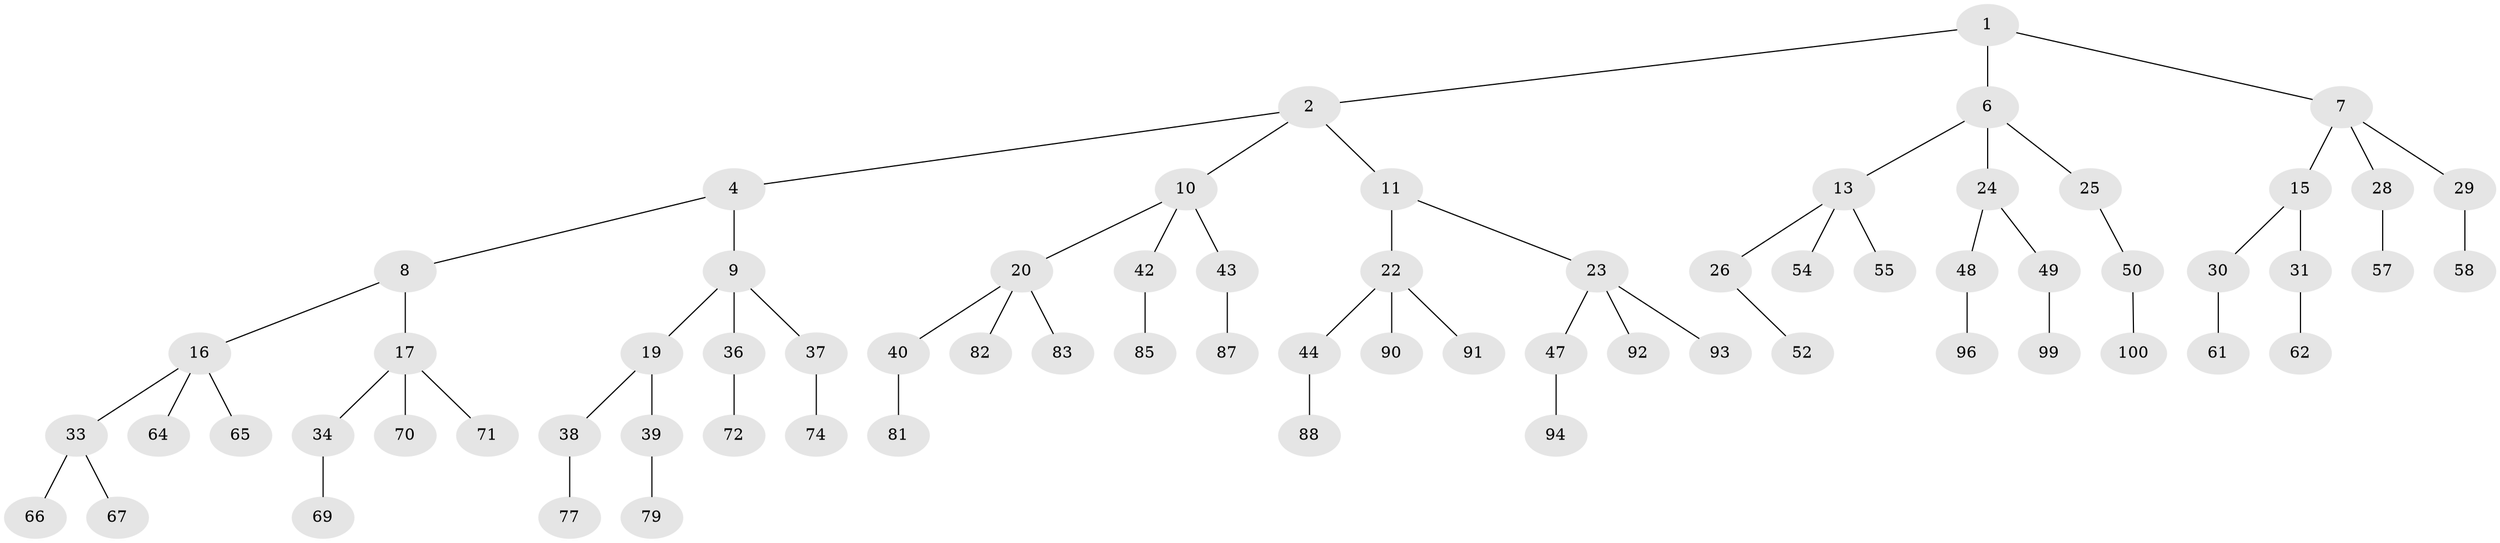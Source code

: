 // original degree distribution, {2: 0.02, 3: 0.48, 1: 0.5}
// Generated by graph-tools (version 1.1) at 2025/38/02/21/25 10:38:56]
// undirected, 70 vertices, 69 edges
graph export_dot {
graph [start="1"]
  node [color=gray90,style=filled];
  1 [super="+3"];
  2 [latent=1,super="+5"];
  4 [latent=0.5];
  6 [latent=0.5,super="+12"];
  7 [latent=0.5,super="+14"];
  8 [latent=0.333333];
  9 [latent=0.333333,super="+18"];
  10 [latent=0.333333,super="+21"];
  11 [latent=0.333333];
  13 [latent=0.333333,super="+27"];
  15 [latent=0.333333];
  16 [latent=0.25,super="+32"];
  17 [latent=0.25,super="+35"];
  19 [latent=0.25];
  20 [latent=0.25,super="+41"];
  22 [latent=0.25,super="+45"];
  23 [latent=0.25,super="+46"];
  24 [latent=0.25];
  25 [latent=0.25,super="+51"];
  26 [latent=0.25,super="+53"];
  28 [latent=0.25,super="+56"];
  29 [latent=0.25,super="+59"];
  30 [latent=0.25,super="+60"];
  31 [latent=0.25,super="+63"];
  33 [latent=0.2];
  34 [latent=0.2,super="+68"];
  36 [latent=0.2,super="+73"];
  37 [latent=0.2,super="+75"];
  38 [latent=0.2,super="+76"];
  39 [latent=0.2,super="+78"];
  40 [latent=0.2,super="+80"];
  42 [latent=0.2,super="+84"];
  43 [latent=0.2,super="+86"];
  44 [latent=0.2,super="+89"];
  47 [latent=0.2,super="+95"];
  48 [latent=0.2,super="+97"];
  49 [latent=0.2,super="+98"];
  50 [latent=0.2];
  52 [latent=0.2];
  54 [latent=0.2];
  55 [latent=0.2];
  57 [latent=0.2];
  58 [latent=0.2];
  61 [latent=0.2];
  62 [latent=0.2];
  64 [latent=0.166667];
  65 [latent=0.166667];
  66 [latent=0.166667];
  67 [latent=0.166667];
  69 [latent=0.166667];
  70 [latent=0.166667];
  71 [latent=0.166667];
  72 [latent=0.166667];
  74 [latent=0.166667];
  77 [latent=0.166667];
  79 [latent=0.166667];
  81 [latent=0.166667];
  82 [latent=0.166667];
  83 [latent=0.166667];
  85 [latent=0.166667];
  87 [latent=0.166667];
  88 [latent=0.166667];
  90 [latent=0.166667];
  91 [latent=0.166667];
  92 [latent=0.166667];
  93 [latent=0.166667];
  94 [latent=0.166667];
  96 [latent=0.166667];
  99 [latent=0.166667];
  100 [latent=0.166667];
  1 -- 2;
  1 -- 6;
  1 -- 7;
  2 -- 4;
  2 -- 11;
  2 -- 10;
  4 -- 8;
  4 -- 9;
  6 -- 13;
  6 -- 24;
  6 -- 25;
  7 -- 15;
  7 -- 28;
  7 -- 29;
  8 -- 16;
  8 -- 17;
  9 -- 19;
  9 -- 36;
  9 -- 37;
  10 -- 20;
  10 -- 43;
  10 -- 42;
  11 -- 22;
  11 -- 23;
  13 -- 26;
  13 -- 54;
  13 -- 55;
  15 -- 30;
  15 -- 31;
  16 -- 33;
  16 -- 65;
  16 -- 64;
  17 -- 34;
  17 -- 70;
  17 -- 71;
  19 -- 38;
  19 -- 39;
  20 -- 40;
  20 -- 82;
  20 -- 83;
  22 -- 44;
  22 -- 90;
  22 -- 91;
  23 -- 47;
  23 -- 92;
  23 -- 93;
  24 -- 48;
  24 -- 49;
  25 -- 50;
  26 -- 52;
  28 -- 57;
  29 -- 58;
  30 -- 61;
  31 -- 62;
  33 -- 66;
  33 -- 67;
  34 -- 69;
  36 -- 72;
  37 -- 74;
  38 -- 77;
  39 -- 79;
  40 -- 81;
  42 -- 85;
  43 -- 87;
  44 -- 88;
  47 -- 94;
  48 -- 96;
  49 -- 99;
  50 -- 100;
}
